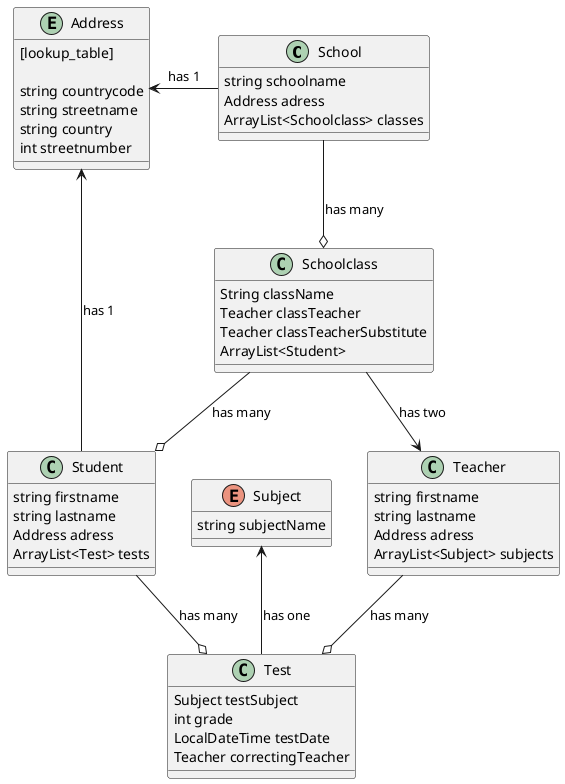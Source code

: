 @startuml
class School{
string schoolname
Address adress
ArrayList<Schoolclass> classes
}

entity Address {
[lookup_table]

string countrycode
string streetname
string country
int streetnumber

}

class Student {
string firstname
string lastname
Address adress
ArrayList<Test> tests
}

class Test{
Subject testSubject
int grade
LocalDateTime testDate
Teacher correctingTeacher
}

enum Subject{
string subjectName
}

class Teacher{
string firstname
string lastname
Address adress
ArrayList<Subject> subjects
}
class Schoolclass{
String className
Teacher classTeacher
Teacher classTeacherSubstitute
ArrayList<Student>
}

School --o Schoolclass: has many
Schoolclass --o Student : has many
Student --o Test : has many
Subject <-- Test : has one
Schoolclass --> Teacher : has two
Teacher --o Test: has many
School -left-> Address : has 1
Student -up-> Address : has 1
@enduml
